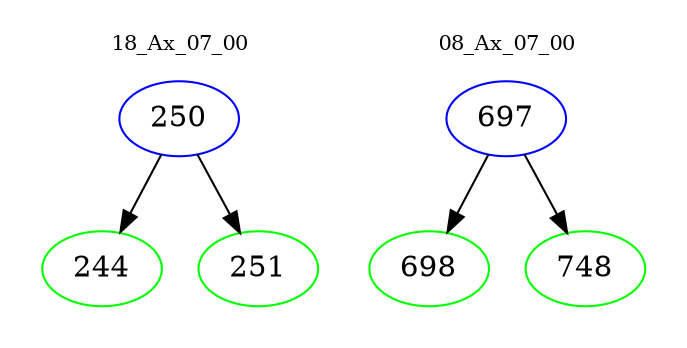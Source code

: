 digraph{
subgraph cluster_0 {
color = white
label = "18_Ax_07_00";
fontsize=10;
T0_250 [label="250", color="blue"]
T0_250 -> T0_244 [color="black"]
T0_244 [label="244", color="green"]
T0_250 -> T0_251 [color="black"]
T0_251 [label="251", color="green"]
}
subgraph cluster_1 {
color = white
label = "08_Ax_07_00";
fontsize=10;
T1_697 [label="697", color="blue"]
T1_697 -> T1_698 [color="black"]
T1_698 [label="698", color="green"]
T1_697 -> T1_748 [color="black"]
T1_748 [label="748", color="green"]
}
}
